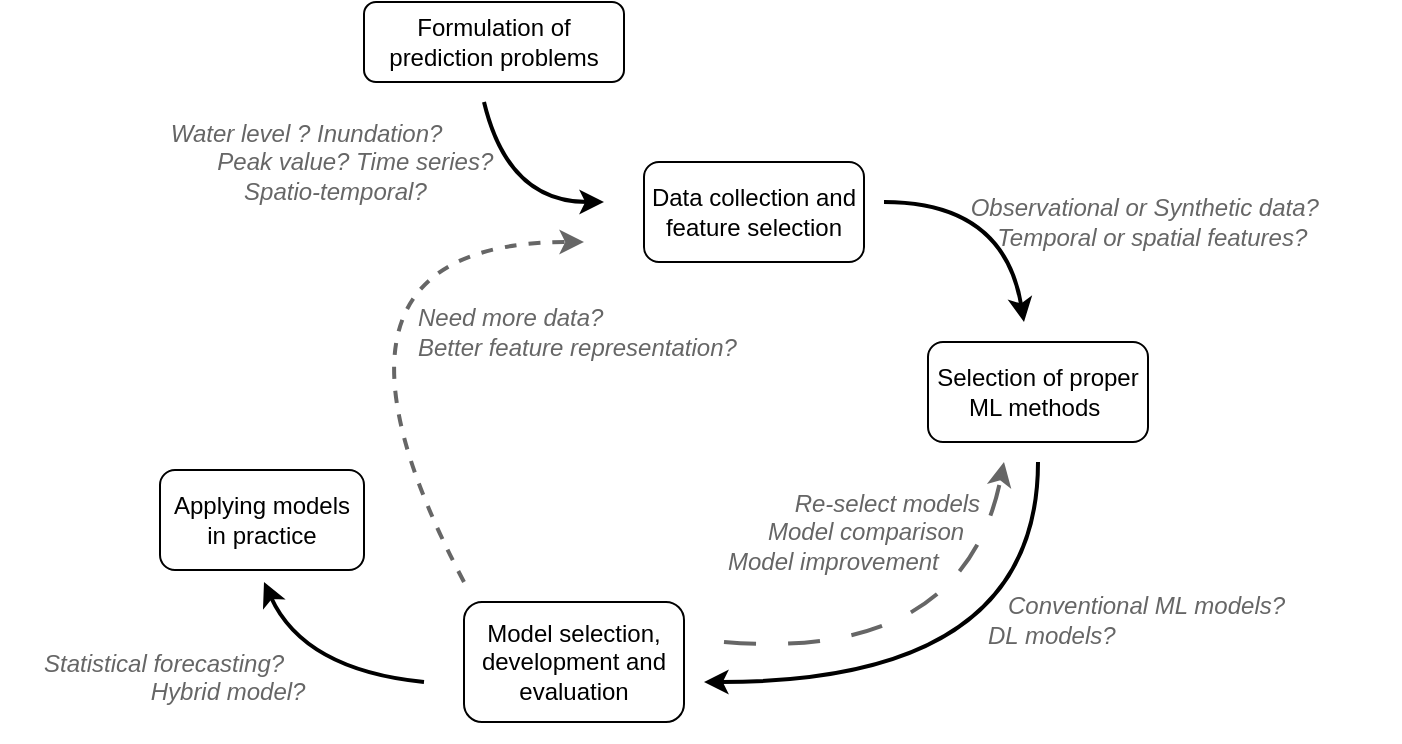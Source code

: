 <mxfile version="21.6.5" type="github">
  <diagram name="第 1 页" id="lDyxF0MO6uwVNwHS-30z">
    <mxGraphModel dx="-1492" dy="521" grid="1" gridSize="10" guides="1" tooltips="1" connect="1" arrows="1" fold="1" page="1" pageScale="1" pageWidth="827" pageHeight="1169" math="0" shadow="0">
      <root>
        <mxCell id="0" />
        <mxCell id="1" parent="0" />
        <mxCell id="yxQb0LbbGBMiJ5WvuwGd-1" value="&lt;p style=&quot;margin-top: 0pt; margin-bottom: 0pt; margin-left: 0in; direction: ltr; unicode-bidi: embed; word-break: normal;&quot;&gt;&lt;font&gt;Formulation of prediction problems&lt;/font&gt;&lt;/p&gt;" style="rounded=1;whiteSpace=wrap;html=1;fontFamily=Helvetica;" parent="1" vertex="1">
          <mxGeometry x="2752" y="370" width="130" height="40" as="geometry" />
        </mxCell>
        <mxCell id="yxQb0LbbGBMiJ5WvuwGd-2" value="&lt;p style=&quot;margin-top: 0pt; margin-bottom: 0pt; margin-left: 0in; direction: ltr; unicode-bidi: embed; word-break: normal;&quot;&gt;&lt;font&gt;Data collection and feature selection&lt;/font&gt;&lt;/p&gt;" style="rounded=1;whiteSpace=wrap;html=1;fontFamily=Helvetica;" parent="1" vertex="1">
          <mxGeometry x="2892" y="450" width="110" height="50" as="geometry" />
        </mxCell>
        <mxCell id="yxQb0LbbGBMiJ5WvuwGd-3" value="&lt;p style=&quot;margin-top: 0pt; margin-bottom: 0pt; margin-left: 0in; direction: ltr; unicode-bidi: embed; word-break: normal;&quot;&gt;&lt;font&gt;Selection of proper ML methods&amp;nbsp;&lt;/font&gt;&lt;/p&gt;" style="rounded=1;whiteSpace=wrap;html=1;fontFamily=Helvetica;" parent="1" vertex="1">
          <mxGeometry x="3034" y="540" width="110" height="50" as="geometry" />
        </mxCell>
        <mxCell id="yxQb0LbbGBMiJ5WvuwGd-4" value="&lt;p style=&quot;margin-top: 0pt; margin-bottom: 0pt; margin-left: 0in; direction: ltr; unicode-bidi: embed; word-break: normal;&quot;&gt;&lt;font&gt;Model selection, development and evaluation&lt;/font&gt;&lt;/p&gt;" style="rounded=1;whiteSpace=wrap;html=1;align=center;fontFamily=Helvetica;" parent="1" vertex="1">
          <mxGeometry x="2802" y="670" width="110" height="60" as="geometry" />
        </mxCell>
        <mxCell id="yxQb0LbbGBMiJ5WvuwGd-5" value="&lt;p style=&quot;margin-top: 0pt; margin-bottom: 0pt; margin-left: 0in; direction: ltr; unicode-bidi: embed; word-break: normal;&quot;&gt;&lt;font&gt;Applying models in practice&lt;/font&gt;&lt;/p&gt;" style="rounded=1;whiteSpace=wrap;html=1;align=center;fontFamily=Helvetica;" parent="1" vertex="1">
          <mxGeometry x="2650" y="604" width="102" height="50" as="geometry" />
        </mxCell>
        <mxCell id="yxQb0LbbGBMiJ5WvuwGd-6" value="" style="endArrow=classic;html=1;exitX=0.5;exitY=1;exitDx=0;exitDy=0;strokeColor=default;curved=1;strokeWidth=2;" parent="1" edge="1">
          <mxGeometry width="50" height="50" relative="1" as="geometry">
            <mxPoint x="2812" y="420" as="sourcePoint" />
            <mxPoint x="2872" y="470" as="targetPoint" />
            <Array as="points">
              <mxPoint x="2824" y="470" />
            </Array>
          </mxGeometry>
        </mxCell>
        <mxCell id="yxQb0LbbGBMiJ5WvuwGd-7" value="" style="endArrow=classic;html=1;exitX=0.5;exitY=1;exitDx=0;exitDy=0;strokeColor=default;curved=1;strokeWidth=2;" parent="1" edge="1">
          <mxGeometry width="50" height="50" relative="1" as="geometry">
            <mxPoint x="3012" y="470" as="sourcePoint" />
            <mxPoint x="3082" y="530" as="targetPoint" />
            <Array as="points">
              <mxPoint x="3072" y="470" />
            </Array>
          </mxGeometry>
        </mxCell>
        <mxCell id="yxQb0LbbGBMiJ5WvuwGd-8" value="" style="endArrow=classic;html=1;exitX=0.5;exitY=1;exitDx=0;exitDy=0;curved=1;strokeWidth=2;" parent="1" edge="1">
          <mxGeometry width="50" height="50" relative="1" as="geometry">
            <mxPoint x="3089" y="600" as="sourcePoint" />
            <mxPoint x="2922" y="710" as="targetPoint" />
            <Array as="points">
              <mxPoint x="3089" y="710" />
            </Array>
          </mxGeometry>
        </mxCell>
        <mxCell id="yxQb0LbbGBMiJ5WvuwGd-9" value="&amp;nbsp; &amp;nbsp; Water level ? Inundation?&lt;br&gt;&amp;nbsp; &amp;nbsp; &amp;nbsp; &amp;nbsp; &amp;nbsp; &amp;nbsp;Peak value? Time series? &lt;br&gt;&amp;nbsp; &amp;nbsp; &amp;nbsp; &amp;nbsp; &amp;nbsp; &amp;nbsp; &amp;nbsp; &amp;nbsp;Spatio-temporal?" style="text;html=1;strokeColor=none;fillColor=none;align=left;verticalAlign=middle;whiteSpace=wrap;rounded=0;fontFamily=Helvetica;fontStyle=2;fontColor=#666666;" parent="1" vertex="1">
          <mxGeometry x="2640" y="430" width="230" height="40" as="geometry" />
        </mxCell>
        <mxCell id="yxQb0LbbGBMiJ5WvuwGd-10" value="" style="endArrow=classic;html=1;curved=1;dashed=1;dashPattern=8 8;strokeWidth=2;strokeColor=#666666;" parent="1" edge="1">
          <mxGeometry width="50" height="50" relative="1" as="geometry">
            <mxPoint x="2932" y="690" as="sourcePoint" />
            <mxPoint x="3072" y="600" as="targetPoint" />
            <Array as="points">
              <mxPoint x="3052" y="700" />
            </Array>
          </mxGeometry>
        </mxCell>
        <mxCell id="yxQb0LbbGBMiJ5WvuwGd-11" value="&lt;font face=&quot;Helvetica&quot;&gt;Need more data?&amp;nbsp;&lt;br&gt;Better feature representation?&lt;br&gt;&lt;/font&gt;" style="text;html=1;strokeColor=none;fillColor=none;align=left;verticalAlign=middle;whiteSpace=wrap;rounded=0;fontFamily=Times New Roman;fontStyle=2;fontColor=#666666;" parent="1" vertex="1">
          <mxGeometry x="2777" y="510" width="173" height="50" as="geometry" />
        </mxCell>
        <mxCell id="yxQb0LbbGBMiJ5WvuwGd-12" value="&lt;div style=&quot;&quot;&gt;&lt;span style=&quot;font-family: Helvetica; background-color: initial;&quot;&gt;&amp;nbsp; &amp;nbsp; &amp;nbsp; &amp;nbsp; &amp;nbsp; &amp;nbsp; &amp;nbsp; &amp;nbsp; Re-select models&lt;/span&gt;&lt;/div&gt;&lt;font face=&quot;Helvetica&quot;&gt;&lt;div style=&quot;&quot;&gt;&lt;span style=&quot;background-color: initial;&quot;&gt;&amp;nbsp; &amp;nbsp; &amp;nbsp; &amp;nbsp; &amp;nbsp; &amp;nbsp; Model comparison&lt;/span&gt;&lt;/div&gt;&lt;div style=&quot;&quot;&gt;&lt;span style=&quot;background-color: initial;&quot;&gt;&amp;nbsp; &amp;nbsp; &amp;nbsp; Model improvement&lt;/span&gt;&lt;/div&gt;&lt;/font&gt;" style="text;html=1;strokeColor=none;fillColor=none;align=left;verticalAlign=middle;whiteSpace=wrap;rounded=0;fontFamily=Times New Roman;fontStyle=2;fontColor=#666666;" parent="1" vertex="1">
          <mxGeometry x="2912" y="610" width="160" height="50" as="geometry" />
        </mxCell>
        <mxCell id="yxQb0LbbGBMiJ5WvuwGd-13" value="" style="endArrow=classic;html=1;curved=1;dashed=1;strokeWidth=2;strokeColor=#666666;" parent="1" edge="1">
          <mxGeometry width="50" height="50" relative="1" as="geometry">
            <mxPoint x="2802" y="660" as="sourcePoint" />
            <mxPoint x="2862" y="490" as="targetPoint" />
            <Array as="points">
              <mxPoint x="2712" y="490" />
            </Array>
          </mxGeometry>
        </mxCell>
        <mxCell id="yxQb0LbbGBMiJ5WvuwGd-14" value="" style="endArrow=classic;html=1;curved=1;strokeWidth=2;" parent="1" edge="1">
          <mxGeometry width="50" height="50" relative="1" as="geometry">
            <mxPoint x="2782" y="710" as="sourcePoint" />
            <mxPoint x="2702" y="660" as="targetPoint" />
            <Array as="points">
              <mxPoint x="2722" y="704" />
            </Array>
          </mxGeometry>
        </mxCell>
        <mxCell id="yxQb0LbbGBMiJ5WvuwGd-15" value="&lt;font face=&quot;Helvetica&quot;&gt;&amp;nbsp; &amp;nbsp;Conventional ML models?&amp;nbsp;&lt;br&gt;DL models?&lt;br&gt;&lt;/font&gt;" style="text;html=1;strokeColor=none;fillColor=none;align=left;verticalAlign=middle;whiteSpace=wrap;rounded=0;fontFamily=Times New Roman;fontStyle=2;fontColor=#666666;" parent="1" vertex="1">
          <mxGeometry x="3062" y="654" width="160" height="50" as="geometry" />
        </mxCell>
        <mxCell id="yxQb0LbbGBMiJ5WvuwGd-16" value="&lt;font face=&quot;Helvetica&quot;&gt;&amp;nbsp; &amp;nbsp; &amp;nbsp; Statistical forecasting?&lt;br&gt;&amp;nbsp; &amp;nbsp; &amp;nbsp; &amp;nbsp; &amp;nbsp; &amp;nbsp; &amp;nbsp; &amp;nbsp; &amp;nbsp; &amp;nbsp; &amp;nbsp; Hybrid model?&lt;br&gt;&lt;br&gt;&lt;/font&gt;" style="text;html=1;strokeColor=none;fillColor=none;align=left;verticalAlign=middle;whiteSpace=wrap;rounded=0;fontFamily=Times New Roman;fontStyle=2;fontColor=#666666;" parent="1" vertex="1">
          <mxGeometry x="2570" y="690" width="160" height="50" as="geometry" />
        </mxCell>
        <mxCell id="CCpp5TXgSwMZIf0cz4Bc-1" value="&amp;nbsp; &amp;nbsp; Observational or Synthetic data?&lt;br&gt;&lt;span style=&quot;white-space: pre;&quot;&gt;&#x9;&lt;/span&gt;Temporal or spatial features?" style="text;html=1;strokeColor=none;fillColor=none;align=left;verticalAlign=middle;whiteSpace=wrap;rounded=0;fontFamily=Helvetica;fontStyle=2;fontColor=#666666;" vertex="1" parent="1">
          <mxGeometry x="3040" y="460" width="230" height="40" as="geometry" />
        </mxCell>
      </root>
    </mxGraphModel>
  </diagram>
</mxfile>
